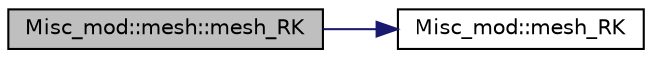 digraph "Misc_mod::mesh::mesh_RK"
{
 // LATEX_PDF_SIZE
  edge [fontname="Helvetica",fontsize="10",labelfontname="Helvetica",labelfontsize="10"];
  node [fontname="Helvetica",fontsize="10",shape=record];
  rankdir="LR";
  Node1 [label="Misc_mod::mesh::mesh_RK",height=0.2,width=0.4,color="black", fillcolor="grey75", style="filled", fontcolor="black",tooltip="Return the coordinates of the nodes of a regular rectangular 2D grid whose coordinates are given by X..."];
  Node1 -> Node2 [color="midnightblue",fontsize="10",style="solid",fontname="Helvetica"];
  Node2 [label="Misc_mod::mesh_RK",height=0.2,width=0.4,color="black", fillcolor="white", style="filled",URL="$namespaceMisc__mod.html#a71e61ceedf2194f667843a0dd92c2036",tooltip="Return the coordinates of the nodes of a regular rectangular 2D grid whose coordinates are given by X..."];
}
